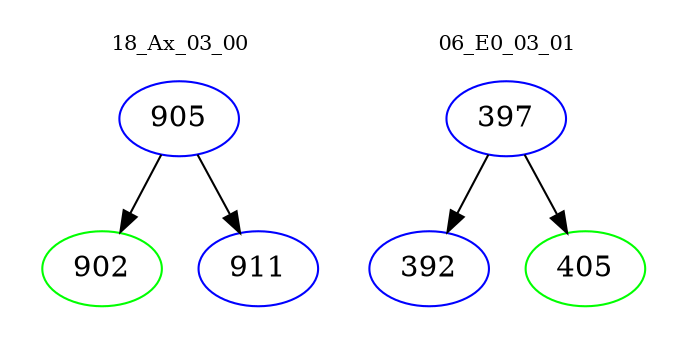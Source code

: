 digraph{
subgraph cluster_0 {
color = white
label = "18_Ax_03_00";
fontsize=10;
T0_905 [label="905", color="blue"]
T0_905 -> T0_902 [color="black"]
T0_902 [label="902", color="green"]
T0_905 -> T0_911 [color="black"]
T0_911 [label="911", color="blue"]
}
subgraph cluster_1 {
color = white
label = "06_E0_03_01";
fontsize=10;
T1_397 [label="397", color="blue"]
T1_397 -> T1_392 [color="black"]
T1_392 [label="392", color="blue"]
T1_397 -> T1_405 [color="black"]
T1_405 [label="405", color="green"]
}
}
